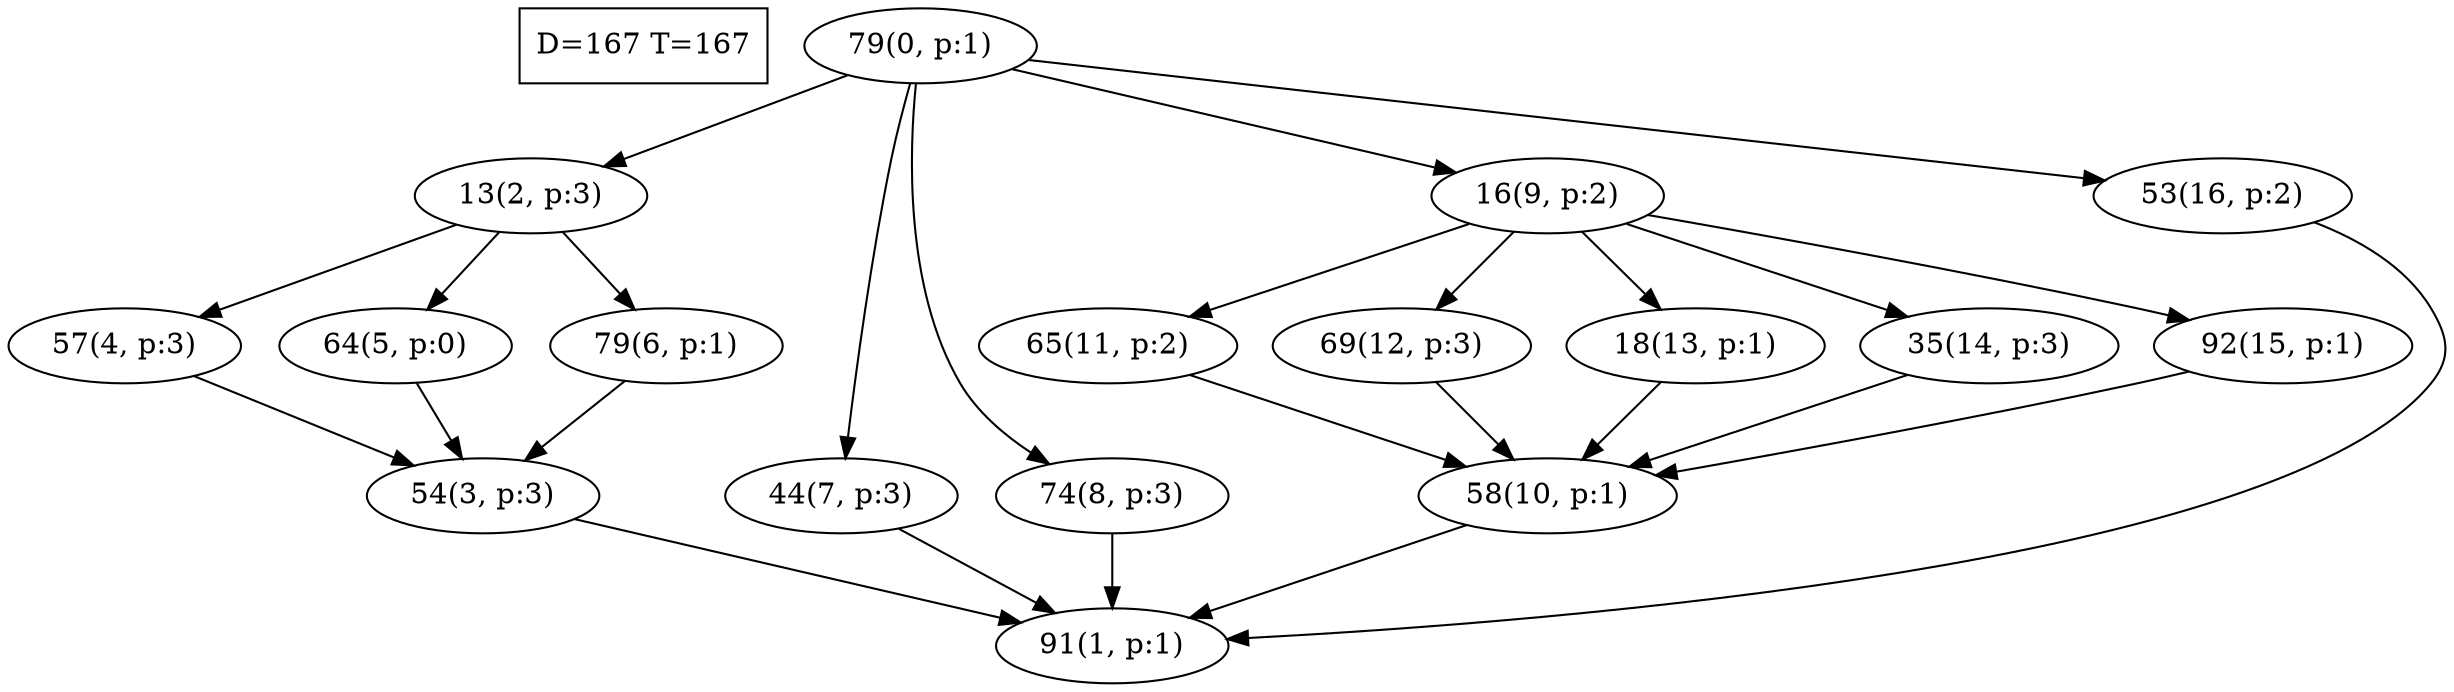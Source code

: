 digraph Task {
i [shape=box, label="D=167 T=167"]; 
0 [label="79(0, p:1)"];
1 [label="91(1, p:1)"];
2 [label="13(2, p:3)"];
3 [label="54(3, p:3)"];
4 [label="57(4, p:3)"];
5 [label="64(5, p:0)"];
6 [label="79(6, p:1)"];
7 [label="44(7, p:3)"];
8 [label="74(8, p:3)"];
9 [label="16(9, p:2)"];
10 [label="58(10, p:1)"];
11 [label="65(11, p:2)"];
12 [label="69(12, p:3)"];
13 [label="18(13, p:1)"];
14 [label="35(14, p:3)"];
15 [label="92(15, p:1)"];
16 [label="53(16, p:2)"];
0 -> 2;
0 -> 7;
0 -> 8;
0 -> 9;
0 -> 16;
2 -> 4;
2 -> 5;
2 -> 6;
3 -> 1;
4 -> 3;
5 -> 3;
6 -> 3;
7 -> 1;
8 -> 1;
9 -> 11;
9 -> 12;
9 -> 13;
9 -> 14;
9 -> 15;
10 -> 1;
11 -> 10;
12 -> 10;
13 -> 10;
14 -> 10;
15 -> 10;
16 -> 1;
}